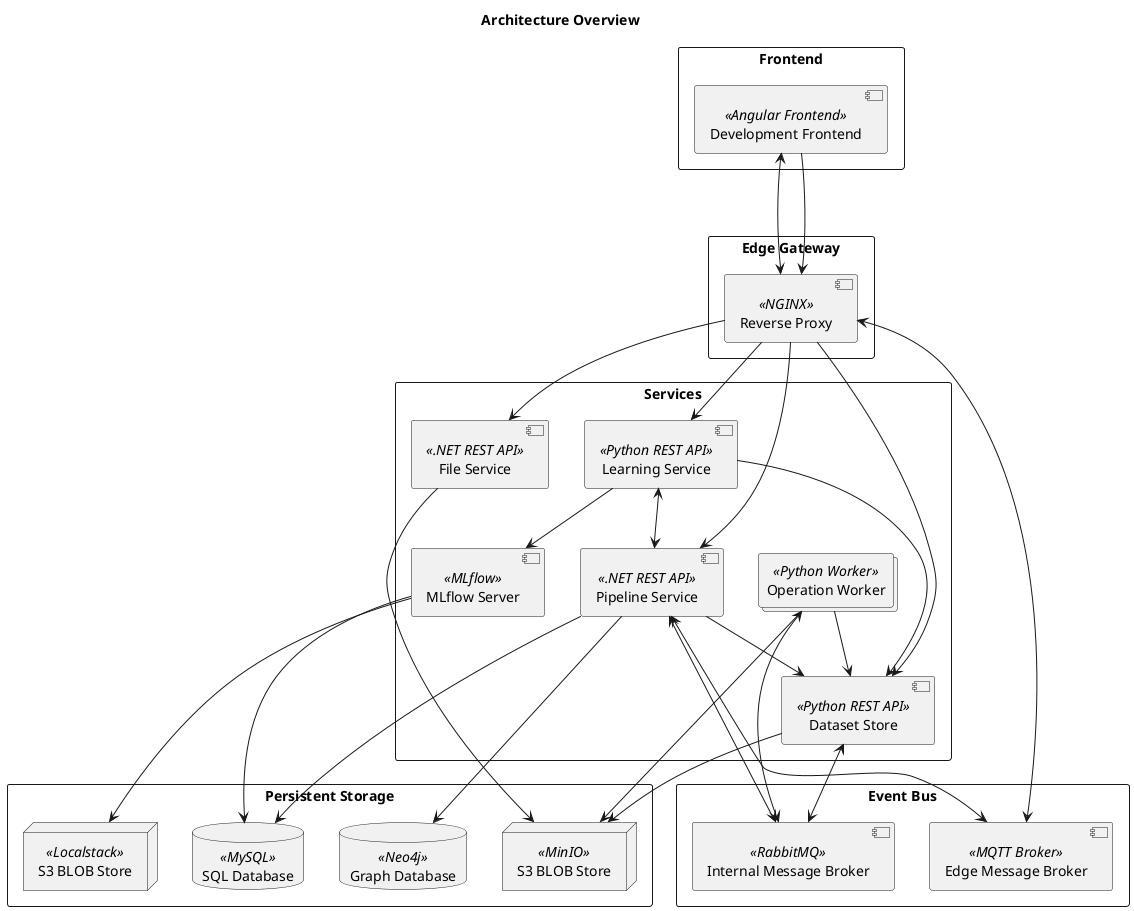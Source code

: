 @startuml
'https://plantuml.com/deployment-diagram

title "Architecture Overview"

'Definitions'

rectangle "Frontend" {
    component "Development Frontend" << Angular Frontend >> as development_frontend
}

rectangle "Edge Gateway" {
    component "Reverse Proxy" << NGINX >> as reverse_proxy
}

rectangle "Event Bus" {
    component "Internal Message Broker" << RabbitMQ >> as message_broker_internal
    component "Edge Message Broker" << MQTT Broker >> as message_broker_edge
}

rectangle "Services" {
    component "Pipeline Service" << .NET REST API >> as pipeline_service
    collections  "Operation Worker" <<Python Worker>> as worker
    component "Learning Service" << Python REST API >> as learning_service
    component "File Service" << .NET REST API >> as file_service
    ' component "Database Admin" << Adminer >> as adminer
    component "Dataset Store" << Python REST API >> as dataset_store
    component "MLflow Server" << MLflow >> as mlflow_server
}

rectangle "Persistent Storage" {
    database "Graph Database" << Neo4j >> as graph_db
    node "S3 BLOB Store" << Localstack >> as blob_store
    node "S3 BLOB Store" << MinIO >> as blob_store_minio
    'database #line.dashed "Dataset Database" << MongoDB >> as dataset_db
    database "SQL Database" << MySQL >> as mysql_db
}

'Interaction'

development_frontend <---> reverse_proxy
development_frontend --> reverse_proxy

reverse_proxy --> pipeline_service
reverse_proxy --> learning_service
reverse_proxy --> file_service
reverse_proxy <--> message_broker_edge
'TODO: This connection should no longer exist'
reverse_proxy --> dataset_store
' reverse_proxy --> mlflow_server
'reverse_proxy --> adminer
' reverse_proxy --> message_broker_internal

learning_service --> mlflow_server
learning_service --> dataset_store
learning_service <--> pipeline_service

pipeline_service --> graph_db
pipeline_service <---> message_broker_internal
pipeline_service <---> message_broker_edge
pipeline_service --> mysql_db
pipeline_service --> dataset_store

'adminer --> mysql_db

dataset_store --> blob_store_minio
dataset_store <--> message_broker_internal
'TODO: Default files should be seeded from file service PH-213'
' dataset_store --> blob_store

file_service --> blob_store_minio

mlflow_server --> mysql_db
mlflow_server --> blob_store

worker --> dataset_store
worker --> blob_store_minio
worker <--> message_broker_internal

@enduml
